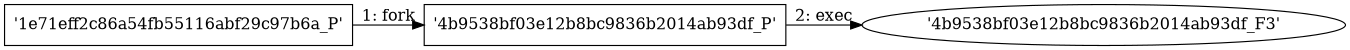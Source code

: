 digraph "D:\Learning\Paper\apt\基于CTI的攻击预警\Dataset\攻击图\ASGfromALLCTI\Don’t be fooled by fake Halo 4 beta sites.dot" {
rankdir="LR"
size="9"
fixedsize="false"
splines="true"
nodesep=0.3
ranksep=0
fontsize=10
overlap="scalexy"
engine= "neato"
	"'1e71eff2c86a54fb55116abf29c97b6a_P'" [node_type=Process shape=box]
	"'4b9538bf03e12b8bc9836b2014ab93df_P'" [node_type=Process shape=box]
	"'1e71eff2c86a54fb55116abf29c97b6a_P'" -> "'4b9538bf03e12b8bc9836b2014ab93df_P'" [label="1: fork"]
	"'4b9538bf03e12b8bc9836b2014ab93df_P'" [node_type=Process shape=box]
	"'4b9538bf03e12b8bc9836b2014ab93df_F3'" [node_type=File shape=ellipse]
	"'4b9538bf03e12b8bc9836b2014ab93df_P'" -> "'4b9538bf03e12b8bc9836b2014ab93df_F3'" [label="2: exec"]
}

